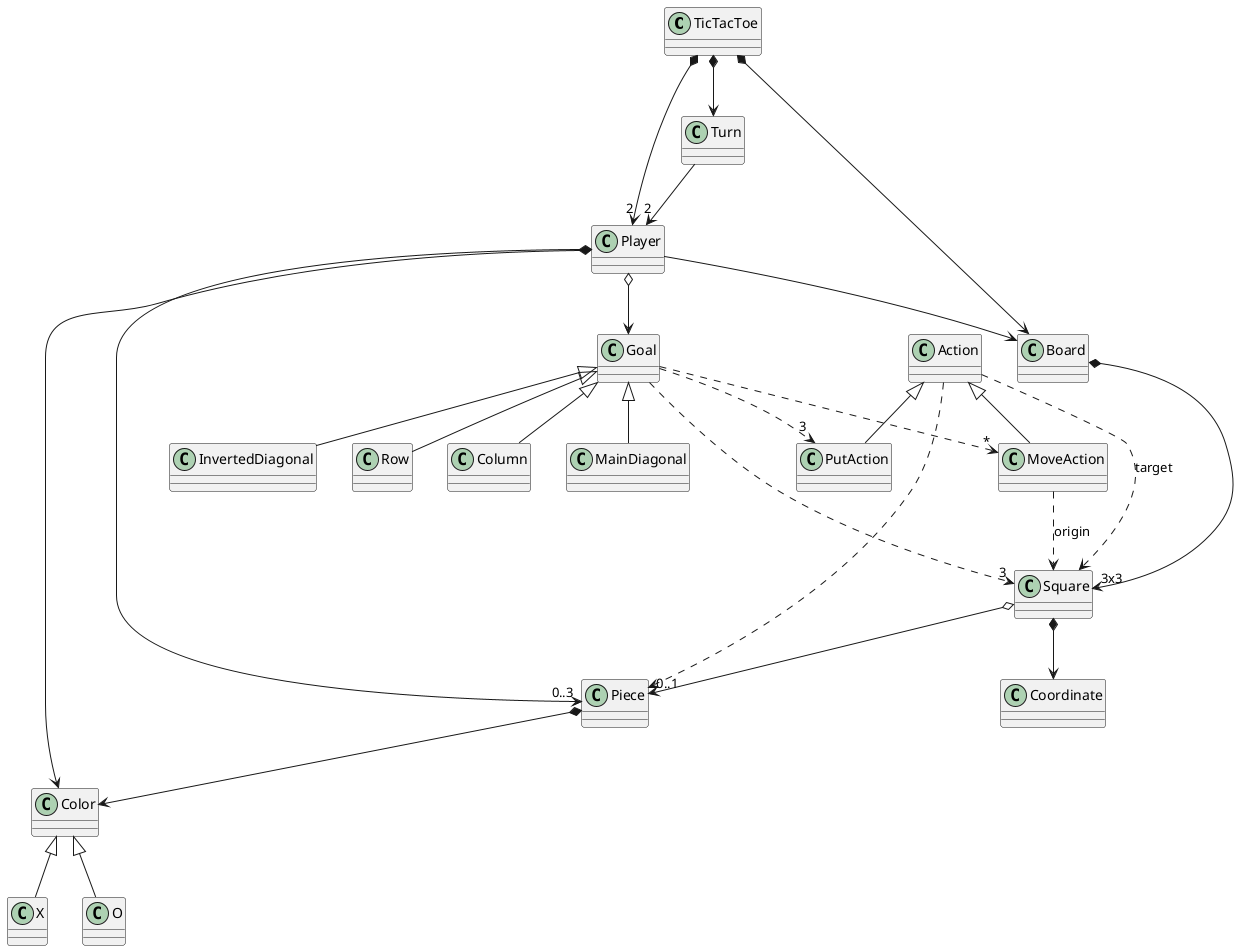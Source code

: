 @startuml Vocabulario

TicTacToe *-down-> "2" Player
TicTacToe *-down-> Board
TicTacToe *-down-> Turn

Turn -down-> "2" Player

Player -down-> Board
Player o-down-> "0..3" Piece
Player o-down-> Goal
Player *-down-> Color


Action <|-down- PutAction
Action <|-down- MoveAction

Piece *-down-> Color

Color <|-down- X
Color <|-down- O

Goal ..> "3" PutAction
Goal ..> "*" MoveAction
Goal ..> "3" Square

Board *-down-> "3x3" Square
Square *-down-> Coordinate
Square o-down-> "0..1" Piece

Action .down.> Piece
Action .down.> Square : target
MoveAction .down.> Square : origin

Goal <|-down- Row
Goal <|-down- Column
Goal <|-down- MainDiagonal
Goal <|-down- InvertedDiagonal

@enduml

@startuml EstadoInicial

together {
object ":Square" as Square11
object ":Square" as Square12
object ":Square" as Square13

object ":Square" as Square21
object ":Square" as Square22
object ":Square" as Square23

object ":Square" as Square31
object ":Square" as Square32
object ":Square" as Square33

}

object ":Coordinate" as Coordinate11 {
row = 1
column = 1
}
object ":Coordinate" as Coordinate12 {
row = 1
column = 2
}
object ":Coordinate" as Coordinate13 {
row = 1
column = 3
}

object ":Coordinate" as Coordinate21 {
row = 2
column = 1
}
object ":Coordinate" as Coordinate22 {
row = 2
column = 2
}
object ":Coordinate" as Coordinate23 {
row = 2
column = 3
}

object ":Coordinate" as Coordinate31 {
row = 3
column = 1
}
object ":Coordinate" as Coordinate32 {
row = 3
column = 2
}
object ":Coordinate" as Coordinate33 {
row = 3
column = 3
}

object ":Board" as Board

Board -->  Square11
Board -->  Square12
Board -->  Square13
Board -->  Square21
Board -->  Square22
Board -->  Square23
Board -->  Square31
Board -->  Square32
Board -->  Square33

Square11 *-down-> Coordinate11
Square12 *-down-> Coordinate12
Square13 *-down-> Coordinate13
Square21 *-down-> Coordinate21
Square22 *-down-> Coordinate22
Square23 *-down-> Coordinate23
Square31 *-down-> Coordinate31
Square32 *-down-> Coordinate32
Square33 *-down-> Coordinate33

Square11 -[hidden]right-> Square12
Square12 -[hidden]right-> Square13
Square21 -[hidden]right-> Square22
Square22 -[hidden]right-> Square23
Square31 -[hidden]right-> Square32
Square32 -[hidden]right-> Square33

Square11 -[hidden]down-> Square21
Square12 -[hidden]down-> Square22
Square13 -[hidden]down-> Square23

Square21 -[hidden]down-> Square31
Square22 -[hidden]down-> Square32
Square23 -[hidden]down-> Square33

@enduml

@startuml EstadoFinal

together {
object ":Square" as Square11
object ":Square" as Square12
object ":Square" as Square13

object ":Square" as Square21
object ":Square" as Square22
object ":Square" as Square23

object ":Square" as Square31
object ":Square" as Square32
object ":Square" as Square33

}

object ":Coordinate" as Coordinate11 {
row = 1
column = 1
}
object ":Coordinate" as Coordinate12 {
row = 1
column = 2
}
object ":Coordinate" as Coordinate13 {
row = 1
column = 3
}

object ":Coordinate" as Coordinate21 {
row = 2
column = 1
}
object ":Coordinate" as Coordinate22 {
row = 2
column = 2
}
object ":Coordinate" as Coordinate23 {
row = 2
column = 3
}

object ":Coordinate" as Coordinate31 {
row = 3
column = 1
}
object ":Coordinate" as Coordinate32 {
row = 3
column = 2
}
object ":Coordinate" as Coordinate33 {
row = 3
column = 3
}

object ":Board" as Board

object ":Piece" as Piece1
object ":Piece" as Piece2
object ":Piece" as Piece3

object ":X" as X

Piece1 *-down-> X
Piece2 *-down-> X
Piece3 *-down-> X

object ":Piece" as Piece1b
object ":Piece" as Piece2b

object ":O" as O

Piece1b *-down-> O
Piece2b *-down-> O


Board -->  Square11
Board -->  Square12
Board -->  Square13
Board -->  Square21
Board -->  Square22
Board -->  Square23
Board -->  Square31
Board -->  Square32
Board -->  Square33

Square11 *-down-> Coordinate11
Square12 *-down-> Coordinate12
Square13 *-down-> Coordinate13
Square21 *-down-> Coordinate21
Square22 *-down-> Coordinate22
Square23 *-down-> Coordinate23
Square31 *-down-> Coordinate31
Square32 *-down-> Coordinate32
Square33 *-down-> Coordinate33

Square11 -[hidden]right-> Square12
Square12 -[hidden]right-> Square13
Square21 -[hidden]right-> Square22
Square22 -[hidden]right-> Square23
Square31 -[hidden]right-> Square32
Square32 -[hidden]right-> Square33

Square11 -[hidden]down-> Square21
Square12 -[hidden]down-> Square22
Square13 -[hidden]down-> Square23

Square21 -[hidden]down-> Square31
Square22 -[hidden]down-> Square32
Square23 -[hidden]down-> Square33

Square31 *-down-> Piece1
Square32 *-down-> Piece2
Square33 *-down-> Piece3

Square11 *-down-> Piece1b
Square21 *-down-> Piece2b

@enduml

@startuml Instrucciones

state A as " "
state B as " "
state C as " "
state D as " "
state E as " "
[*] --> A
A --> B: put X
B --> A : put O
B --> C : [isCompleted]
C --> D : put 0
C --> [*] : [isTicTacToe]
D --> E : move X
E --> D : move O
D --> [*] : [isTicTacToe]
E --> [*] : [isTicTacToe]

@enduml
